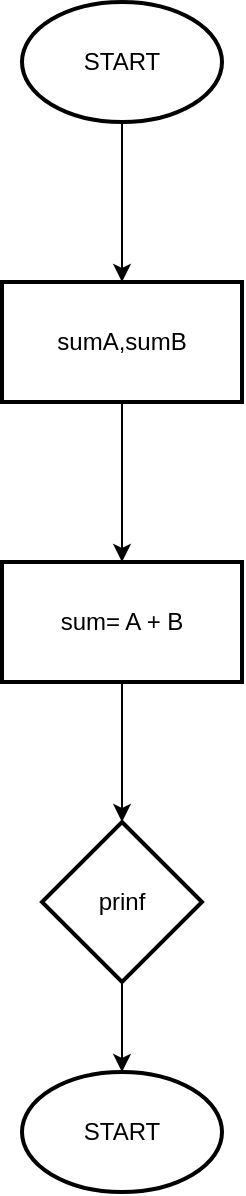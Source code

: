 <mxfile version="25.0.3">
  <diagram name="Trang-1" id="vbJhnicoQcnV4JYbQOCs">
    <mxGraphModel dx="1434" dy="746" grid="1" gridSize="10" guides="1" tooltips="1" connect="1" arrows="1" fold="1" page="1" pageScale="1" pageWidth="827" pageHeight="1169" math="0" shadow="0">
      <root>
        <mxCell id="0" />
        <mxCell id="1" parent="0" />
        <mxCell id="vwMf4jhueNgfjDEwlJ7_-3" value="" style="edgeStyle=orthogonalEdgeStyle;rounded=0;orthogonalLoop=1;jettySize=auto;html=1;" edge="1" parent="1" source="vwMf4jhueNgfjDEwlJ7_-1" target="vwMf4jhueNgfjDEwlJ7_-2">
          <mxGeometry relative="1" as="geometry" />
        </mxCell>
        <mxCell id="vwMf4jhueNgfjDEwlJ7_-1" value="START" style="strokeWidth=2;html=1;shape=mxgraph.flowchart.start_1;whiteSpace=wrap;" vertex="1" parent="1">
          <mxGeometry x="350" y="50" width="100" height="60" as="geometry" />
        </mxCell>
        <mxCell id="vwMf4jhueNgfjDEwlJ7_-5" value="" style="edgeStyle=orthogonalEdgeStyle;rounded=0;orthogonalLoop=1;jettySize=auto;html=1;" edge="1" parent="1" source="vwMf4jhueNgfjDEwlJ7_-2" target="vwMf4jhueNgfjDEwlJ7_-4">
          <mxGeometry relative="1" as="geometry" />
        </mxCell>
        <mxCell id="vwMf4jhueNgfjDEwlJ7_-2" value="sumA,sumB" style="whiteSpace=wrap;html=1;strokeWidth=2;" vertex="1" parent="1">
          <mxGeometry x="340" y="190" width="120" height="60" as="geometry" />
        </mxCell>
        <mxCell id="vwMf4jhueNgfjDEwlJ7_-7" value="" style="edgeStyle=orthogonalEdgeStyle;rounded=0;orthogonalLoop=1;jettySize=auto;html=1;" edge="1" parent="1" source="vwMf4jhueNgfjDEwlJ7_-4" target="vwMf4jhueNgfjDEwlJ7_-6">
          <mxGeometry relative="1" as="geometry" />
        </mxCell>
        <mxCell id="vwMf4jhueNgfjDEwlJ7_-4" value="sum= A + B" style="whiteSpace=wrap;html=1;strokeWidth=2;" vertex="1" parent="1">
          <mxGeometry x="340" y="330" width="120" height="60" as="geometry" />
        </mxCell>
        <mxCell id="vwMf4jhueNgfjDEwlJ7_-6" value="prinf" style="rhombus;whiteSpace=wrap;html=1;strokeWidth=2;" vertex="1" parent="1">
          <mxGeometry x="360" y="460" width="80" height="80" as="geometry" />
        </mxCell>
        <mxCell id="vwMf4jhueNgfjDEwlJ7_-8" value="START" style="strokeWidth=2;html=1;shape=mxgraph.flowchart.start_1;whiteSpace=wrap;" vertex="1" parent="1">
          <mxGeometry x="350" y="585" width="100" height="60" as="geometry" />
        </mxCell>
        <mxCell id="vwMf4jhueNgfjDEwlJ7_-9" style="edgeStyle=orthogonalEdgeStyle;rounded=0;orthogonalLoop=1;jettySize=auto;html=1;entryX=0.5;entryY=0;entryDx=0;entryDy=0;entryPerimeter=0;" edge="1" parent="1" source="vwMf4jhueNgfjDEwlJ7_-6" target="vwMf4jhueNgfjDEwlJ7_-8">
          <mxGeometry relative="1" as="geometry" />
        </mxCell>
      </root>
    </mxGraphModel>
  </diagram>
</mxfile>
